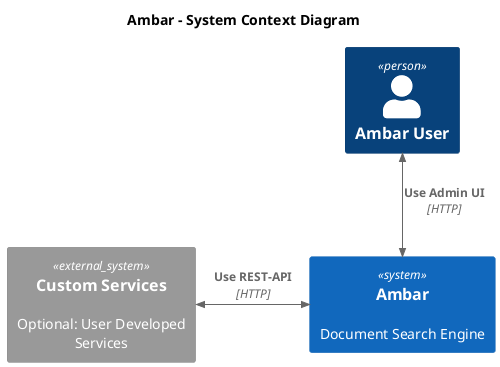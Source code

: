 @startuml SystemContextDiagram
!include <C4/C4_Context>

title Ambar - System Context Diagram

Person(user, "Ambar User", "")
System(ambar, "Ambar", "Document Search Engine")
System_Ext(other, "Custom Services", "Optional: User Developed Services")

BiRel(user, ambar, "Use Admin UI", "HTTP")
BiRel_R(other, ambar, "Use REST-API", "HTTP")

@enduml